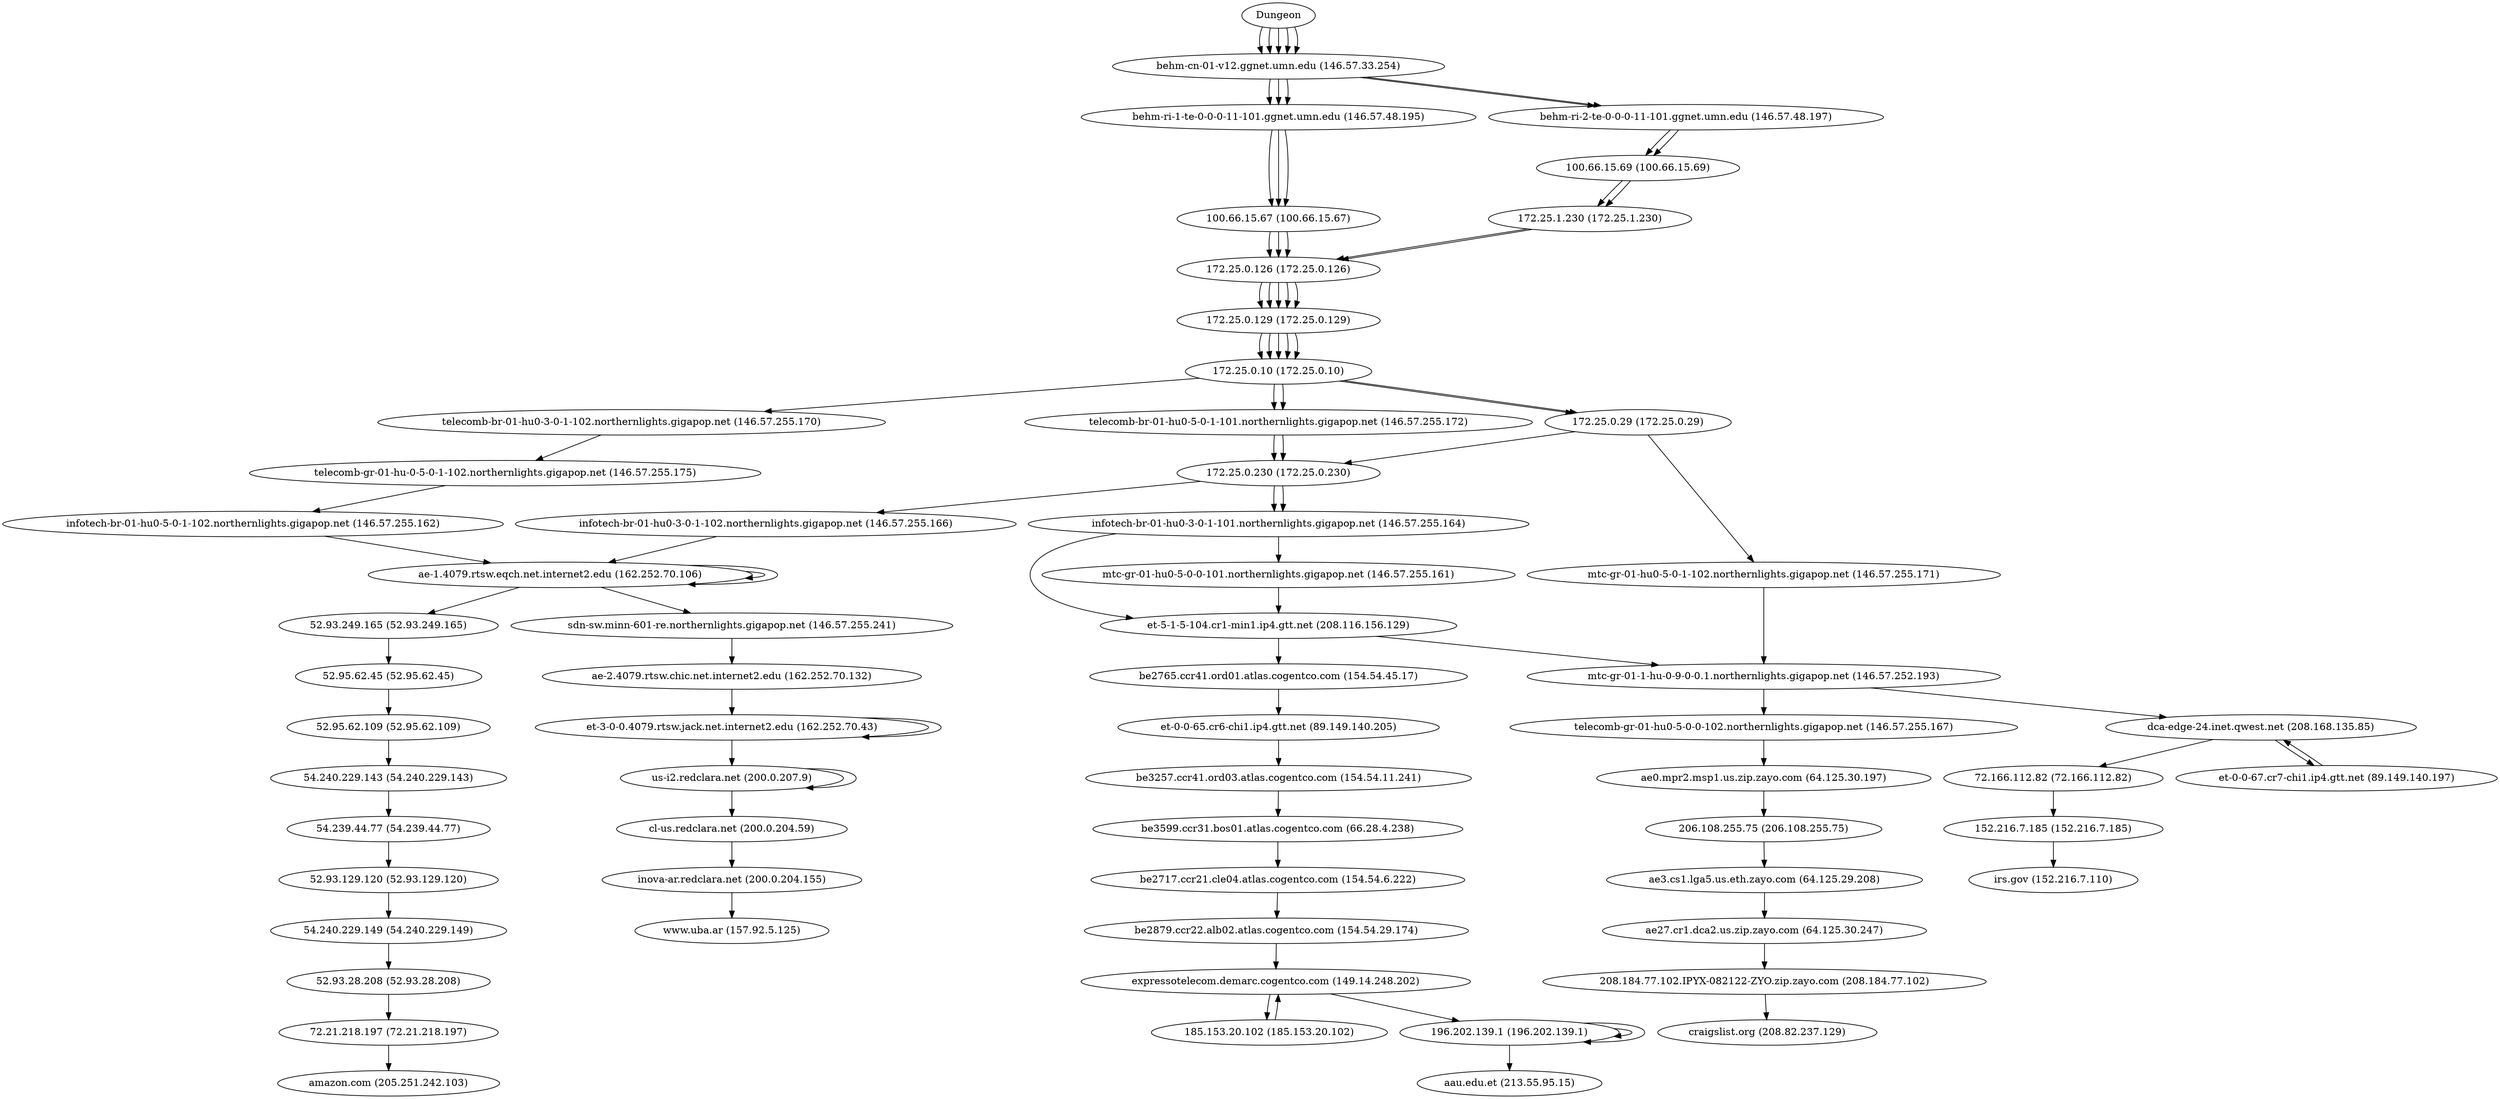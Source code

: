 digraph network {

// traceroute to amazon.com (205.251.242.103), 60 hops max, 60 byte packets
"Dungeon" -> "behm-cn-01-v12.ggnet.umn.edu (146.57.33.254)";
"behm-cn-01-v12.ggnet.umn.edu (146.57.33.254)" -> "behm-ri-1-te-0-0-0-11-101.ggnet.umn.edu (146.57.48.195)";
"behm-ri-1-te-0-0-0-11-101.ggnet.umn.edu (146.57.48.195)" -> "100.66.15.67 (100.66.15.67)";
"100.66.15.67 (100.66.15.67)" -> "172.25.0.126 (172.25.0.126)";
"172.25.0.126 (172.25.0.126)" -> "172.25.0.129 (172.25.0.129)";
"172.25.0.129 (172.25.0.129)" -> "172.25.0.10 (172.25.0.10)";
"172.25.0.10 (172.25.0.10)" -> "172.25.0.29 (172.25.0.29)";
"172.25.0.29 (172.25.0.29)" -> "172.25.0.230 (172.25.0.230)";
"172.25.0.230 (172.25.0.230)" -> "infotech-br-01-hu0-3-0-1-102.northernlights.gigapop.net (146.57.255.166)";
"infotech-br-01-hu0-3-0-1-102.northernlights.gigapop.net (146.57.255.166)" -> "ae-1.4079.rtsw.eqch.net.internet2.edu (162.252.70.106)";
"ae-1.4079.rtsw.eqch.net.internet2.edu (162.252.70.106)" -> "ae-1.4079.rtsw.eqch.net.internet2.edu (162.252.70.106)";
"ae-1.4079.rtsw.eqch.net.internet2.edu (162.252.70.106)" -> "52.93.249.165 (52.93.249.165)";
"52.93.249.165 (52.93.249.165)" -> "52.95.62.45 (52.95.62.45)";
"52.95.62.45 (52.95.62.45)" -> "52.95.62.109 (52.95.62.109)";
"52.95.62.109 (52.95.62.109)" -> "54.240.229.143 (54.240.229.143)";
"54.240.229.143 (54.240.229.143)" -> "54.239.44.77 (54.239.44.77)";
"54.239.44.77 (54.239.44.77)" -> "52.93.129.120 (52.93.129.120)";
"52.93.129.120 (52.93.129.120)" -> "54.240.229.149 (54.240.229.149)";
"54.240.229.149 (54.240.229.149)" -> "52.93.28.208 (52.93.28.208)";
"52.93.28.208 (52.93.28.208)" -> "72.21.218.197 (72.21.218.197)";
"72.21.218.197 (72.21.218.197)" -> "amazon.com (205.251.242.103)";

// traceroute to irs.gov (152.216.7.110), 60 hops max, 60 byte packets
"Dungeon" -> "behm-cn-01-v12.ggnet.umn.edu (146.57.33.254)";
"behm-cn-01-v12.ggnet.umn.edu (146.57.33.254)" -> "behm-ri-2-te-0-0-0-11-101.ggnet.umn.edu (146.57.48.197)";
"behm-ri-2-te-0-0-0-11-101.ggnet.umn.edu (146.57.48.197)" -> "100.66.15.69 (100.66.15.69)";
"100.66.15.69 (100.66.15.69)" -> "172.25.1.230 (172.25.1.230)";
"172.25.1.230 (172.25.1.230)" -> "172.25.0.126 (172.25.0.126)";
"172.25.0.126 (172.25.0.126)" -> "172.25.0.129 (172.25.0.129)";
"172.25.0.129 (172.25.0.129)" -> "172.25.0.10 (172.25.0.10)";
"172.25.0.10 (172.25.0.10)" -> "telecomb-br-01-hu0-5-0-1-101.northernlights.gigapop.net (146.57.255.172)";
"telecomb-br-01-hu0-5-0-1-101.northernlights.gigapop.net (146.57.255.172)" -> "172.25.0.230 (172.25.0.230)";
"172.25.0.230 (172.25.0.230)" -> "infotech-br-01-hu0-3-0-1-101.northernlights.gigapop.net (146.57.255.164)";
"infotech-br-01-hu0-3-0-1-101.northernlights.gigapop.net (146.57.255.164)" -> "et-5-1-5-104.cr1-min1.ip4.gtt.net (208.116.156.129)";
"et-5-1-5-104.cr1-min1.ip4.gtt.net (208.116.156.129)" -> "mtc-gr-01-1-hu-0-9-0-0.1.northernlights.gigapop.net (146.57.252.193)";
"mtc-gr-01-1-hu-0-9-0-0.1.northernlights.gigapop.net (146.57.252.193)" -> "dca-edge-24.inet.qwest.net (208.168.135.85)";
"dca-edge-24.inet.qwest.net (208.168.135.85)" -> "et-0-0-67.cr7-chi1.ip4.gtt.net (89.149.140.197)";
"et-0-0-67.cr7-chi1.ip4.gtt.net (89.149.140.197)" -> "dca-edge-24.inet.qwest.net (208.168.135.85)";
"dca-edge-24.inet.qwest.net (208.168.135.85)" -> "72.166.112.82 (72.166.112.82)";
"72.166.112.82 (72.166.112.82)" -> "152.216.7.185 (152.216.7.185)";
"152.216.7.185 (152.216.7.185)" -> "irs.gov (152.216.7.110)";

// traceroute to craigslist.org (208.82.237.129), 60 hops max, 60 byte packets
"Dungeon" -> "behm-cn-01-v12.ggnet.umn.edu (146.57.33.254)";
"behm-cn-01-v12.ggnet.umn.edu (146.57.33.254)" -> "behm-ri-2-te-0-0-0-11-101.ggnet.umn.edu (146.57.48.197)";
"behm-ri-2-te-0-0-0-11-101.ggnet.umn.edu (146.57.48.197)" -> "100.66.15.69 (100.66.15.69)";
"100.66.15.69 (100.66.15.69)" -> "172.25.1.230 (172.25.1.230)";
"172.25.1.230 (172.25.1.230)" -> "172.25.0.126 (172.25.0.126)";
"172.25.0.126 (172.25.0.126)" -> "172.25.0.129 (172.25.0.129)";
"172.25.0.129 (172.25.0.129)" -> "172.25.0.10 (172.25.0.10)";
"172.25.0.10 (172.25.0.10)" -> "172.25.0.29 (172.25.0.29)";
"172.25.0.29 (172.25.0.29)" -> "mtc-gr-01-hu0-5-0-1-102.northernlights.gigapop.net (146.57.255.171)";
"mtc-gr-01-hu0-5-0-1-102.northernlights.gigapop.net (146.57.255.171)" -> "mtc-gr-01-1-hu-0-9-0-0.1.northernlights.gigapop.net (146.57.252.193)";
"mtc-gr-01-1-hu-0-9-0-0.1.northernlights.gigapop.net (146.57.252.193)" -> "telecomb-gr-01-hu0-5-0-0-102.northernlights.gigapop.net (146.57.255.167)";
"telecomb-gr-01-hu0-5-0-0-102.northernlights.gigapop.net (146.57.255.167)" -> "ae0.mpr2.msp1.us.zip.zayo.com (64.125.30.197)";
"ae0.mpr2.msp1.us.zip.zayo.com (64.125.30.197)" -> "206.108.255.75 (206.108.255.75)";
"206.108.255.75 (206.108.255.75)" -> "ae3.cs1.lga5.us.eth.zayo.com (64.125.29.208)";
"ae3.cs1.lga5.us.eth.zayo.com (64.125.29.208)" -> "ae27.cr1.dca2.us.zip.zayo.com (64.125.30.247)";
"ae27.cr1.dca2.us.zip.zayo.com (64.125.30.247)" -> "208.184.77.102.IPYX-082122-ZYO.zip.zayo.com (208.184.77.102)";
"208.184.77.102.IPYX-082122-ZYO.zip.zayo.com (208.184.77.102)" -> "craigslist.org (208.82.237.129)";

// traceroute to aau.edu.et (213.55.95.15), 60 hops max, 60 byte packets
"Dungeon" -> "behm-cn-01-v12.ggnet.umn.edu (146.57.33.254)";
"behm-cn-01-v12.ggnet.umn.edu (146.57.33.254)" -> "behm-ri-1-te-0-0-0-11-101.ggnet.umn.edu (146.57.48.195)";
"behm-ri-1-te-0-0-0-11-101.ggnet.umn.edu (146.57.48.195)" -> "100.66.15.67 (100.66.15.67)";
"100.66.15.67 (100.66.15.67)" -> "172.25.0.126 (172.25.0.126)";
"172.25.0.126 (172.25.0.126)" -> "172.25.0.129 (172.25.0.129)";
"172.25.0.129 (172.25.0.129)" -> "172.25.0.10 (172.25.0.10)";
"172.25.0.10 (172.25.0.10)" -> "telecomb-br-01-hu0-5-0-1-101.northernlights.gigapop.net (146.57.255.172)";
"telecomb-br-01-hu0-5-0-1-101.northernlights.gigapop.net (146.57.255.172)" -> "172.25.0.230 (172.25.0.230)";
"172.25.0.230 (172.25.0.230)" -> "infotech-br-01-hu0-3-0-1-101.northernlights.gigapop.net (146.57.255.164)";
"infotech-br-01-hu0-3-0-1-101.northernlights.gigapop.net (146.57.255.164)" -> "mtc-gr-01-hu0-5-0-0-101.northernlights.gigapop.net (146.57.255.161)";
"mtc-gr-01-hu0-5-0-0-101.northernlights.gigapop.net (146.57.255.161)" -> "et-5-1-5-104.cr1-min1.ip4.gtt.net (208.116.156.129)";
"et-5-1-5-104.cr1-min1.ip4.gtt.net (208.116.156.129)" -> "be2765.ccr41.ord01.atlas.cogentco.com (154.54.45.17)";
"be2765.ccr41.ord01.atlas.cogentco.com (154.54.45.17)" -> "et-0-0-65.cr6-chi1.ip4.gtt.net (89.149.140.205)";
"et-0-0-65.cr6-chi1.ip4.gtt.net (89.149.140.205)" -> "be3257.ccr41.ord03.atlas.cogentco.com (154.54.11.241)";
"be3257.ccr41.ord03.atlas.cogentco.com (154.54.11.241)" -> "be3599.ccr31.bos01.atlas.cogentco.com (66.28.4.238)";
"be3599.ccr31.bos01.atlas.cogentco.com (66.28.4.238)" -> "be2717.ccr21.cle04.atlas.cogentco.com (154.54.6.222)";
"be2717.ccr21.cle04.atlas.cogentco.com (154.54.6.222)" -> "be2879.ccr22.alb02.atlas.cogentco.com (154.54.29.174)";
"be2879.ccr22.alb02.atlas.cogentco.com (154.54.29.174)" -> "expressotelecom.demarc.cogentco.com (149.14.248.202)";
"expressotelecom.demarc.cogentco.com (149.14.248.202)" -> "185.153.20.102 (185.153.20.102)";
"185.153.20.102 (185.153.20.102)" -> "expressotelecom.demarc.cogentco.com (149.14.248.202)";
"expressotelecom.demarc.cogentco.com (149.14.248.202)" -> "196.202.139.1 (196.202.139.1)";
"196.202.139.1 (196.202.139.1)" -> "196.202.139.1 (196.202.139.1)";
"196.202.139.1 (196.202.139.1)" -> "196.202.139.1 (196.202.139.1)";
"196.202.139.1 (196.202.139.1)" -> "aau.edu.et (213.55.95.15)";

// traceroute to www.uba.ar (157.92.5.125), 60 hops max, 60 byte packets
"Dungeon" -> "behm-cn-01-v12.ggnet.umn.edu (146.57.33.254)";
"behm-cn-01-v12.ggnet.umn.edu (146.57.33.254)" -> "behm-ri-1-te-0-0-0-11-101.ggnet.umn.edu (146.57.48.195)";
"behm-ri-1-te-0-0-0-11-101.ggnet.umn.edu (146.57.48.195)" -> "100.66.15.67 (100.66.15.67)";
"100.66.15.67 (100.66.15.67)" -> "172.25.0.126 (172.25.0.126)";
"172.25.0.126 (172.25.0.126)" -> "172.25.0.129 (172.25.0.129)";
"172.25.0.129 (172.25.0.129)" -> "172.25.0.10 (172.25.0.10)";
"172.25.0.10 (172.25.0.10)" -> "telecomb-br-01-hu0-3-0-1-102.northernlights.gigapop.net (146.57.255.170)";
"telecomb-br-01-hu0-3-0-1-102.northernlights.gigapop.net (146.57.255.170)" -> "telecomb-gr-01-hu-0-5-0-1-102.northernlights.gigapop.net (146.57.255.175)";
"telecomb-gr-01-hu-0-5-0-1-102.northernlights.gigapop.net (146.57.255.175)" -> "infotech-br-01-hu0-5-0-1-102.northernlights.gigapop.net (146.57.255.162)";
"infotech-br-01-hu0-5-0-1-102.northernlights.gigapop.net (146.57.255.162)" -> "ae-1.4079.rtsw.eqch.net.internet2.edu (162.252.70.106)";
"ae-1.4079.rtsw.eqch.net.internet2.edu (162.252.70.106)" -> "ae-1.4079.rtsw.eqch.net.internet2.edu (162.252.70.106)";
"ae-1.4079.rtsw.eqch.net.internet2.edu (162.252.70.106)" -> "sdn-sw.minn-601-re.northernlights.gigapop.net (146.57.255.241)";
"sdn-sw.minn-601-re.northernlights.gigapop.net (146.57.255.241)" -> "ae-2.4079.rtsw.chic.net.internet2.edu (162.252.70.132)";
"ae-2.4079.rtsw.chic.net.internet2.edu (162.252.70.132)" -> "et-3-0-0.4079.rtsw.jack.net.internet2.edu (162.252.70.43)";
"et-3-0-0.4079.rtsw.jack.net.internet2.edu (162.252.70.43)" -> "et-3-0-0.4079.rtsw.jack.net.internet2.edu (162.252.70.43)";
"et-3-0-0.4079.rtsw.jack.net.internet2.edu (162.252.70.43)" -> "us-i2.redclara.net (200.0.207.9)";
"us-i2.redclara.net (200.0.207.9)" -> "us-i2.redclara.net (200.0.207.9)";
"us-i2.redclara.net (200.0.207.9)" -> "cl-us.redclara.net (200.0.204.59)";
"cl-us.redclara.net (200.0.204.59)" -> "inova-ar.redclara.net (200.0.204.155)";
"inova-ar.redclara.net (200.0.204.155)" -> "www.uba.ar (157.92.5.125)";
}
